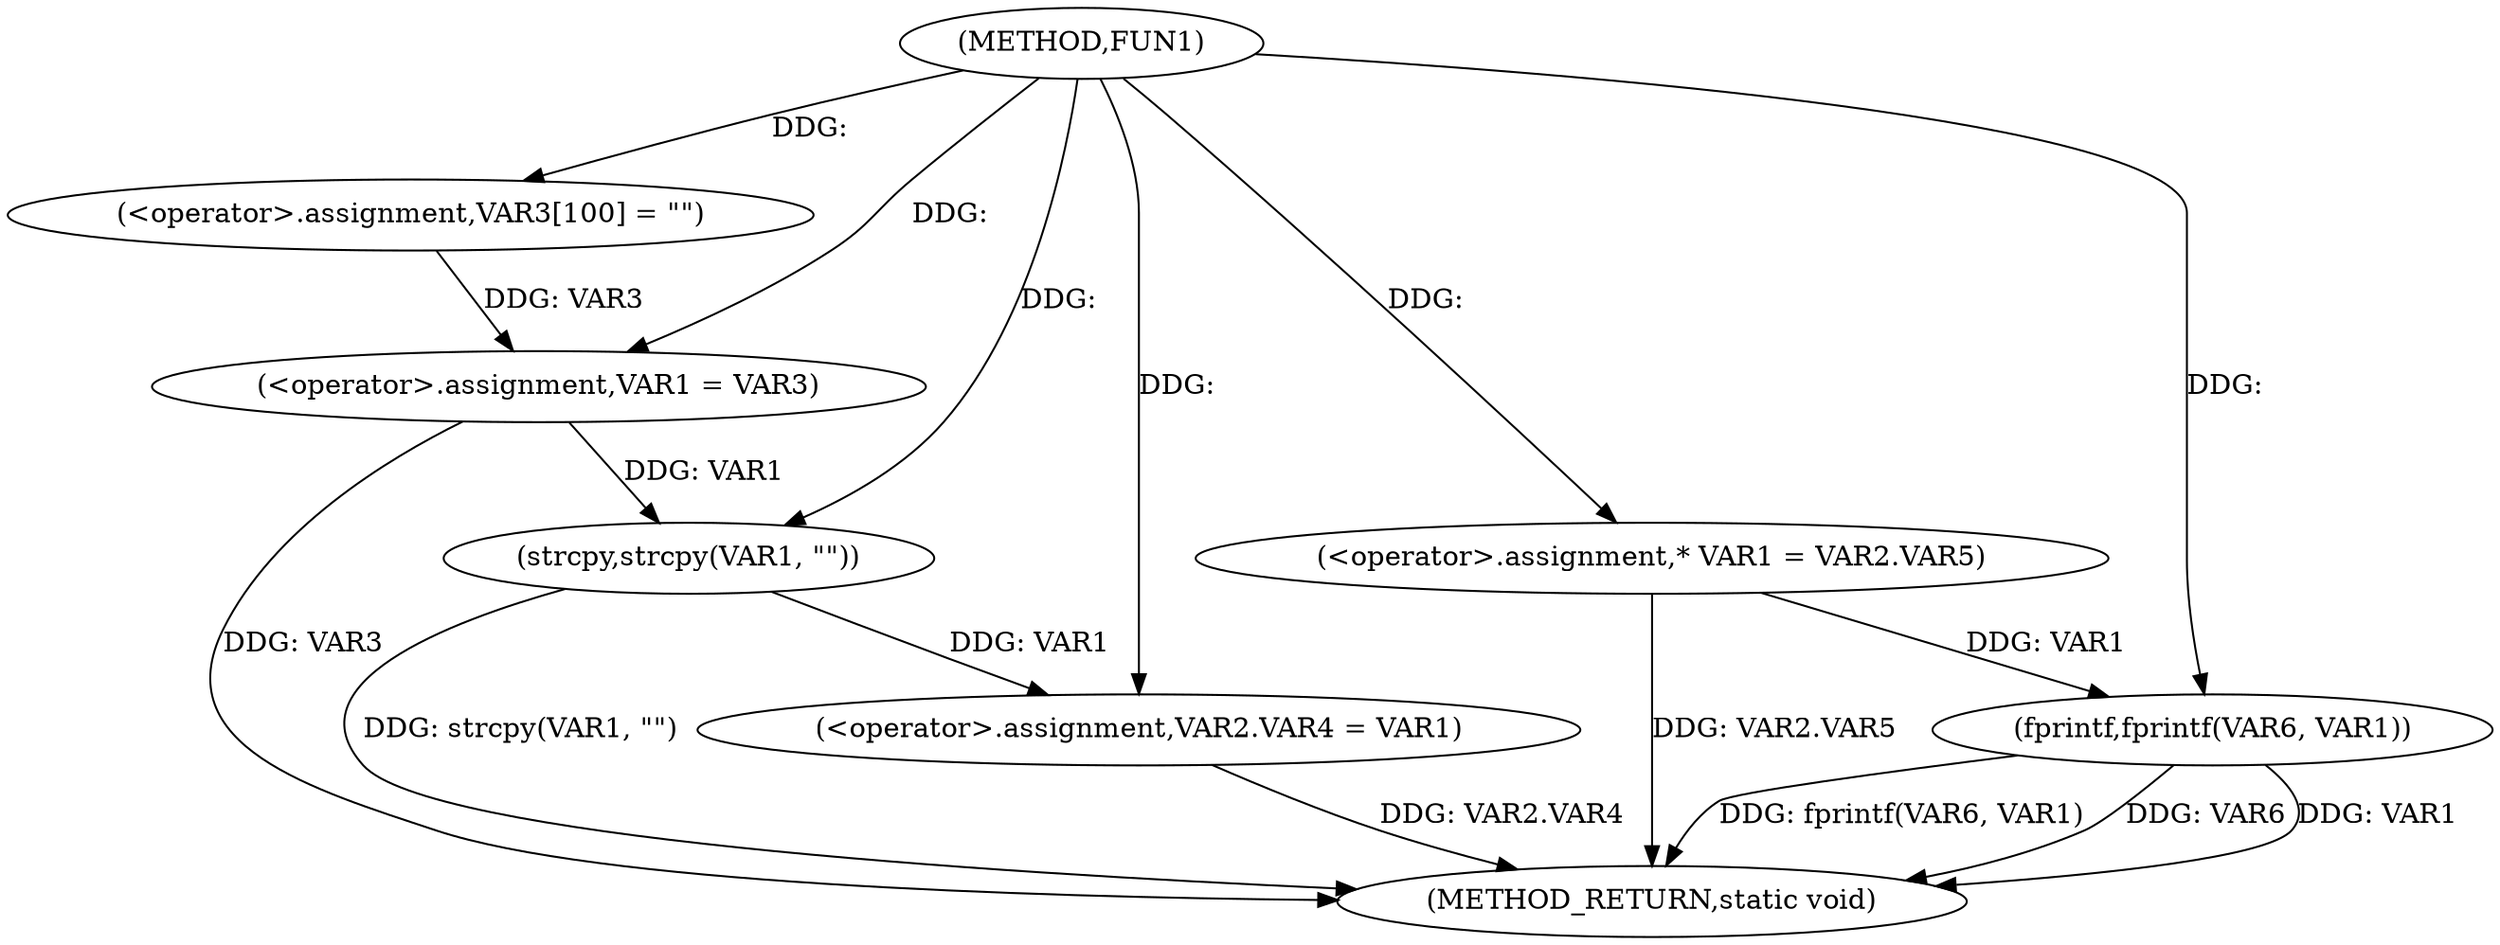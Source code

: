 digraph FUN1 {  
"1000100" [label = "(METHOD,FUN1)" ]
"1000129" [label = "(METHOD_RETURN,static void)" ]
"1000105" [label = "(<operator>.assignment,VAR3[100] = \"\")" ]
"1000108" [label = "(<operator>.assignment,VAR1 = VAR3)" ]
"1000111" [label = "(strcpy,strcpy(VAR1, \"\"))" ]
"1000114" [label = "(<operator>.assignment,VAR2.VAR4 = VAR1)" ]
"1000121" [label = "(<operator>.assignment,* VAR1 = VAR2.VAR5)" ]
"1000126" [label = "(fprintf,fprintf(VAR6, VAR1))" ]
  "1000126" -> "1000129"  [ label = "DDG: fprintf(VAR6, VAR1)"] 
  "1000121" -> "1000129"  [ label = "DDG: VAR2.VAR5"] 
  "1000126" -> "1000129"  [ label = "DDG: VAR6"] 
  "1000108" -> "1000129"  [ label = "DDG: VAR3"] 
  "1000126" -> "1000129"  [ label = "DDG: VAR1"] 
  "1000111" -> "1000129"  [ label = "DDG: strcpy(VAR1, \"\")"] 
  "1000114" -> "1000129"  [ label = "DDG: VAR2.VAR4"] 
  "1000100" -> "1000105"  [ label = "DDG: "] 
  "1000105" -> "1000108"  [ label = "DDG: VAR3"] 
  "1000100" -> "1000108"  [ label = "DDG: "] 
  "1000108" -> "1000111"  [ label = "DDG: VAR1"] 
  "1000100" -> "1000111"  [ label = "DDG: "] 
  "1000111" -> "1000114"  [ label = "DDG: VAR1"] 
  "1000100" -> "1000114"  [ label = "DDG: "] 
  "1000100" -> "1000121"  [ label = "DDG: "] 
  "1000100" -> "1000126"  [ label = "DDG: "] 
  "1000121" -> "1000126"  [ label = "DDG: VAR1"] 
}
